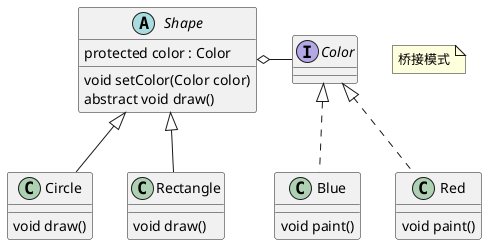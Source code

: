 @startuml
'https://plantuml.com/class-diagram
note as bridge
桥接模式
end note
interface Color
Class Blue {
    void paint()
}
Class Red {
    void paint()
}

Color <|.. Blue
Color <|.. Red

abstract Class Shape {
    protected color : Color
    void setColor(Color color)
    abstract void draw()
}
Class Circle {
    void draw()
}

Class Rectangle {
    void draw()
}

Shape <|-- Circle
Shape <|-- Rectangle
Shape o--right Color
@enduml